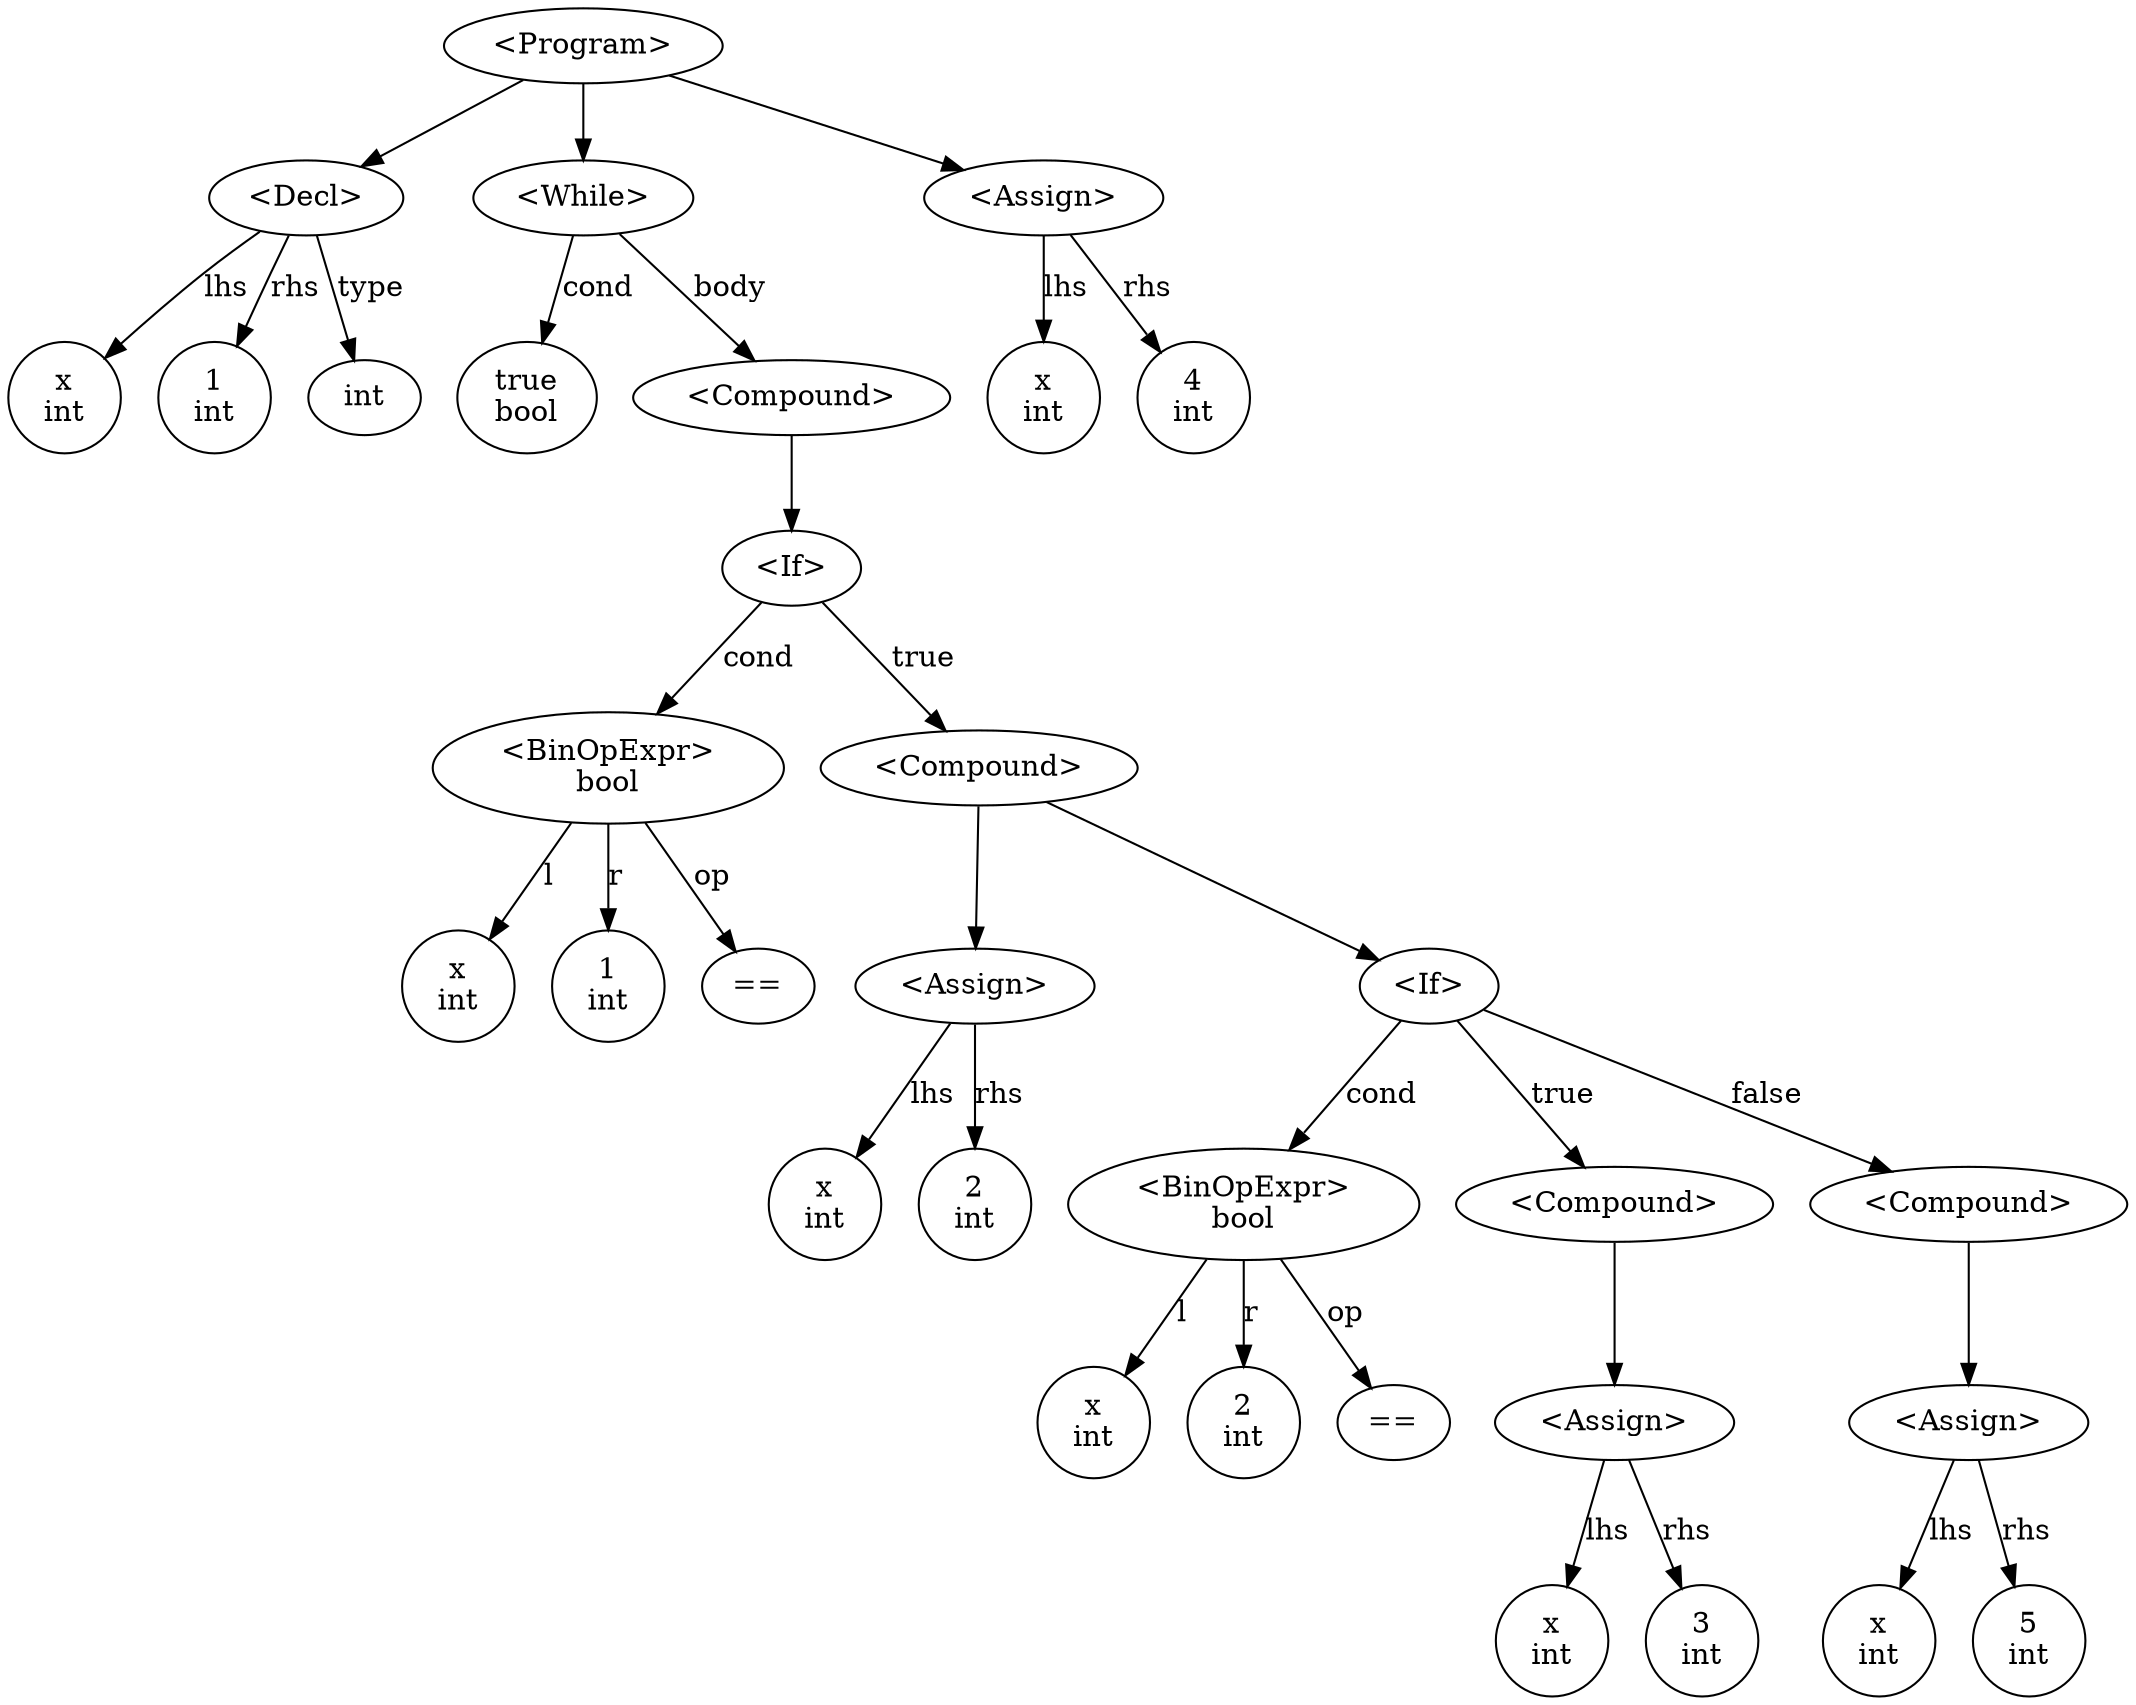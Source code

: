 digraph {
n19360912[label="x
int"];
n19361328[label="1
int"];
n19361392[label="<Decl>"];
n19361392type[label="int"];
n19361696[label="true
bool"];
n19362016[label="x
int"];
n19362192[label="1
int"];
n19362256[label="<BinOpExpr>
bool"];
n19362256op[label="=="];
n19362496[label="x
int"];
n19362672[label="2
int"];
n19362736[label="<Assign>"];
n19363024[label="x
int"];
n19363200[label="2
int"];
n19363264[label="<BinOpExpr>
bool"];
n19363264op[label="=="];
n19363504[label="x
int"];
n19363680[label="3
int"];
n19363744[label="<Assign>"];
n19363440[label="<Compound>"];
n19364096[label="x
int"];
n19364272[label="5
int"];
n19364336[label="<Assign>"];
n19364032[label="<Compound>"];
n19364496[label="<If>"];
n19362432[label="<Compound>"];
n19364608[label="<If>"];
n19361856[label="<Compound>"];
n19364784[label="<While>"];
n19364880[label="x
int"];
n19365056[label="4
int"];
n19365120[label="<Assign>"];
n19360720[label="<Program>"];
n19361392->n19360912[label="lhs"];
n19361392->n19361328[label="rhs"];
n19361392->n19361392type[label="type"];
n19362256->n19362016[label="l"];
n19362256->n19362256op[label="op"];
n19362256->n19362192[label="r"];
n19362736->n19362496[label="lhs"];
n19362736->n19362672[label="rhs"];
n19363264->n19363024[label="l"];
n19363264->n19363264op[label="op"];
n19363264->n19363200[label="r"];
n19363744->n19363504[label="lhs"];
n19363744->n19363680[label="rhs"];
n19363440->n19363744[label=""];
n19364336->n19364096[label="lhs"];
n19364336->n19364272[label="rhs"];
n19364032->n19364336[label=""];
n19364496->n19363264[label="cond"];
n19364496->n19363440[label="true"];
n19364496->n19364032[label="false"];
n19362432->n19362736[label=""];
n19362432->n19364496[label=""];
n19364608->n19362256[label="cond"];
n19364608->n19362432[label="true"];
n19361856->n19364608[label=""];
n19364784->n19361696[label="cond"];
n19364784->n19361856[label="body"];
n19365120->n19364880[label="lhs"];
n19365120->n19365056[label="rhs"];
n19360720->n19361392[label=""];
n19360720->n19364784[label=""];
n19360720->n19365120[label=""];
}